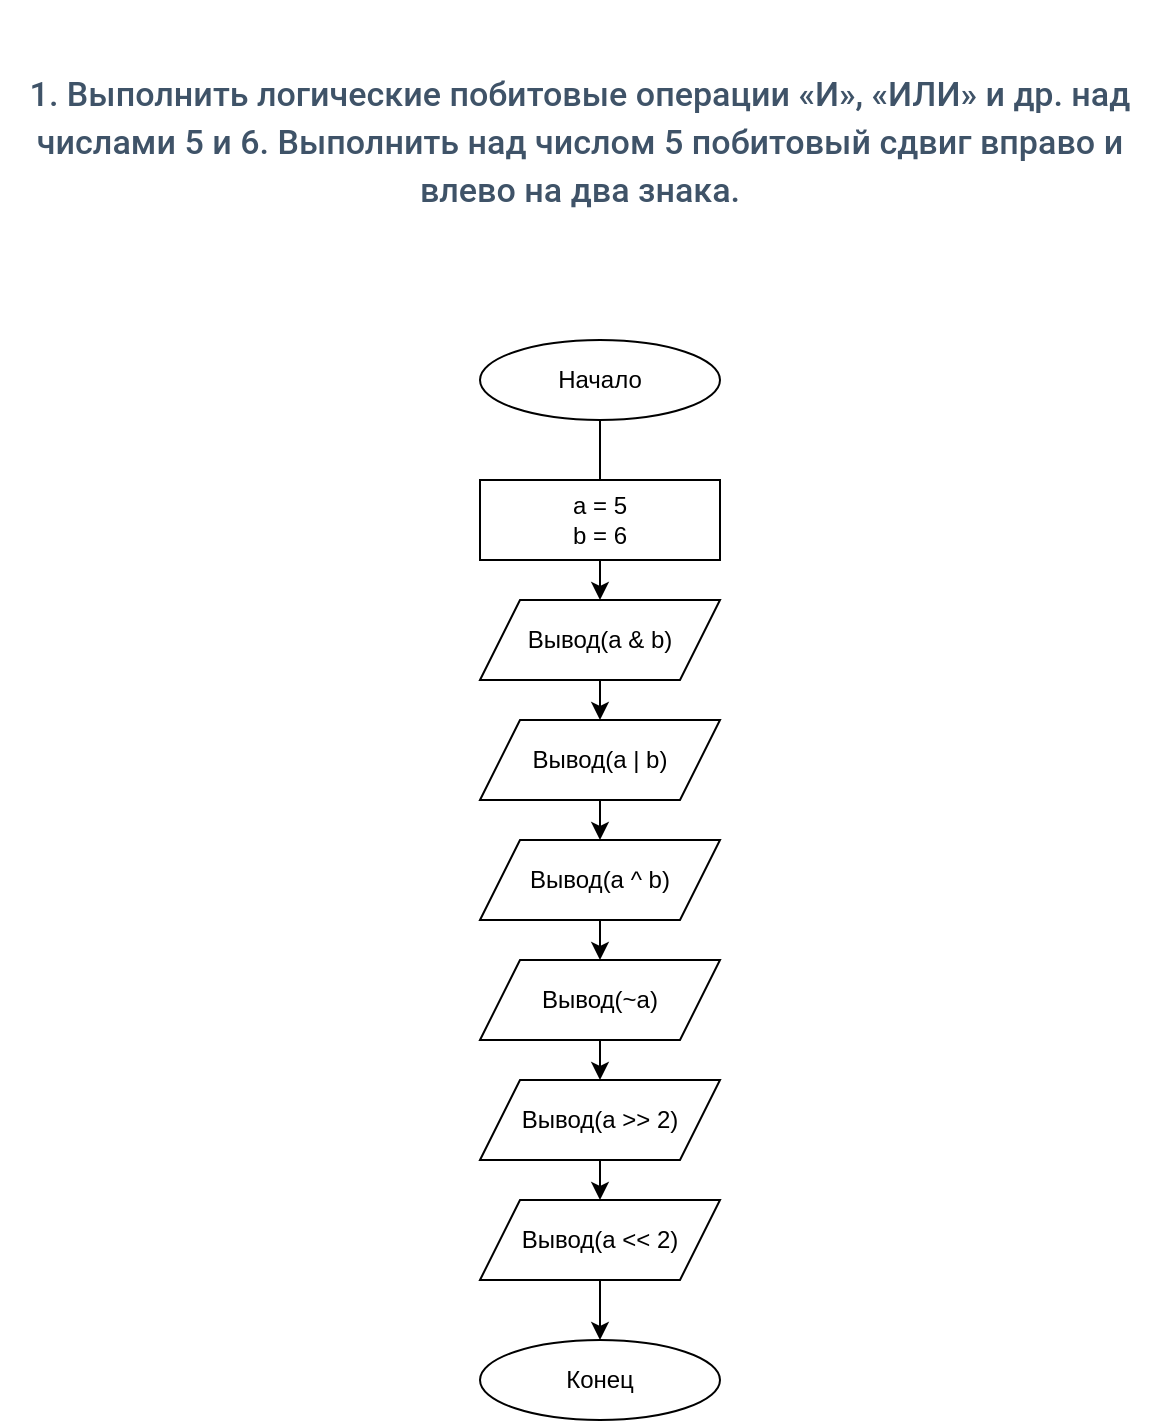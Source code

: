 <mxfile version="14.5.10" type="device" pages="4"><diagram id="XWhr_UxTKGgN84uC-dhX" name="Страница 1"><mxGraphModel dx="1278" dy="569" grid="1" gridSize="10" guides="1" tooltips="1" connect="1" arrows="1" fold="1" page="1" pageScale="1" pageWidth="827" pageHeight="1169" math="0" shadow="0"><root><mxCell id="0"/><mxCell id="1" parent="0"/><mxCell id="dWpNmbzjMJiRXJZ3FpeU-13" value="" style="edgeStyle=orthogonalEdgeStyle;rounded=0;orthogonalLoop=1;jettySize=auto;html=1;" parent="1" source="dWpNmbzjMJiRXJZ3FpeU-1" target="dWpNmbzjMJiRXJZ3FpeU-4" edge="1"><mxGeometry relative="1" as="geometry"/></mxCell><mxCell id="dWpNmbzjMJiRXJZ3FpeU-1" value="Начало" style="ellipse;whiteSpace=wrap;html=1;" parent="1" vertex="1"><mxGeometry x="330" y="200" width="120" height="40" as="geometry"/></mxCell><mxCell id="dWpNmbzjMJiRXJZ3FpeU-2" value="a = 5&lt;br&gt;b = 6" style="rounded=0;whiteSpace=wrap;html=1;" parent="1" vertex="1"><mxGeometry x="330" y="270" width="120" height="40" as="geometry"/></mxCell><mxCell id="dWpNmbzjMJiRXJZ3FpeU-16" style="edgeStyle=orthogonalEdgeStyle;rounded=0;orthogonalLoop=1;jettySize=auto;html=1;exitX=0.5;exitY=1;exitDx=0;exitDy=0;entryX=0.5;entryY=0;entryDx=0;entryDy=0;" parent="1" source="dWpNmbzjMJiRXJZ3FpeU-4" target="dWpNmbzjMJiRXJZ3FpeU-5" edge="1"><mxGeometry relative="1" as="geometry"/></mxCell><mxCell id="dWpNmbzjMJiRXJZ3FpeU-4" value="Вывод(a &amp;amp; b)" style="shape=parallelogram;perimeter=parallelogramPerimeter;whiteSpace=wrap;html=1;fixedSize=1;" parent="1" vertex="1"><mxGeometry x="330" y="330" width="120" height="40" as="geometry"/></mxCell><mxCell id="dWpNmbzjMJiRXJZ3FpeU-17" style="edgeStyle=orthogonalEdgeStyle;rounded=0;orthogonalLoop=1;jettySize=auto;html=1;exitX=0.5;exitY=1;exitDx=0;exitDy=0;entryX=0.5;entryY=0;entryDx=0;entryDy=0;" parent="1" source="dWpNmbzjMJiRXJZ3FpeU-5" target="dWpNmbzjMJiRXJZ3FpeU-6" edge="1"><mxGeometry relative="1" as="geometry"/></mxCell><mxCell id="dWpNmbzjMJiRXJZ3FpeU-5" value="Вывод(a | b)" style="shape=parallelogram;perimeter=parallelogramPerimeter;whiteSpace=wrap;html=1;fixedSize=1;" parent="1" vertex="1"><mxGeometry x="330" y="390" width="120" height="40" as="geometry"/></mxCell><mxCell id="dWpNmbzjMJiRXJZ3FpeU-18" style="edgeStyle=orthogonalEdgeStyle;rounded=0;orthogonalLoop=1;jettySize=auto;html=1;exitX=0.5;exitY=1;exitDx=0;exitDy=0;entryX=0.5;entryY=0;entryDx=0;entryDy=0;" parent="1" source="dWpNmbzjMJiRXJZ3FpeU-6" target="dWpNmbzjMJiRXJZ3FpeU-7" edge="1"><mxGeometry relative="1" as="geometry"/></mxCell><mxCell id="dWpNmbzjMJiRXJZ3FpeU-6" value="Вывод(a ^ b)" style="shape=parallelogram;perimeter=parallelogramPerimeter;whiteSpace=wrap;html=1;fixedSize=1;" parent="1" vertex="1"><mxGeometry x="330" y="450" width="120" height="40" as="geometry"/></mxCell><mxCell id="dWpNmbzjMJiRXJZ3FpeU-19" style="edgeStyle=orthogonalEdgeStyle;rounded=0;orthogonalLoop=1;jettySize=auto;html=1;exitX=0.5;exitY=1;exitDx=0;exitDy=0;entryX=0.5;entryY=0;entryDx=0;entryDy=0;" parent="1" source="dWpNmbzjMJiRXJZ3FpeU-7" target="dWpNmbzjMJiRXJZ3FpeU-8" edge="1"><mxGeometry relative="1" as="geometry"/></mxCell><mxCell id="dWpNmbzjMJiRXJZ3FpeU-7" value="Вывод(~a)" style="shape=parallelogram;perimeter=parallelogramPerimeter;whiteSpace=wrap;html=1;fixedSize=1;" parent="1" vertex="1"><mxGeometry x="330" y="510" width="120" height="40" as="geometry"/></mxCell><mxCell id="dWpNmbzjMJiRXJZ3FpeU-22" style="edgeStyle=orthogonalEdgeStyle;rounded=0;orthogonalLoop=1;jettySize=auto;html=1;exitX=0.5;exitY=1;exitDx=0;exitDy=0;entryX=0.5;entryY=0;entryDx=0;entryDy=0;" parent="1" source="dWpNmbzjMJiRXJZ3FpeU-8" target="dWpNmbzjMJiRXJZ3FpeU-9" edge="1"><mxGeometry relative="1" as="geometry"/></mxCell><mxCell id="dWpNmbzjMJiRXJZ3FpeU-8" value="Вывод(a &amp;gt;&amp;gt; 2)" style="shape=parallelogram;perimeter=parallelogramPerimeter;whiteSpace=wrap;html=1;fixedSize=1;" parent="1" vertex="1"><mxGeometry x="330" y="570" width="120" height="40" as="geometry"/></mxCell><mxCell id="dWpNmbzjMJiRXJZ3FpeU-23" style="edgeStyle=orthogonalEdgeStyle;rounded=0;orthogonalLoop=1;jettySize=auto;html=1;exitX=0.5;exitY=1;exitDx=0;exitDy=0;" parent="1" source="dWpNmbzjMJiRXJZ3FpeU-9" target="dWpNmbzjMJiRXJZ3FpeU-11" edge="1"><mxGeometry relative="1" as="geometry"/></mxCell><mxCell id="dWpNmbzjMJiRXJZ3FpeU-9" value="Вывод(a &amp;lt;&amp;lt; 2)" style="shape=parallelogram;perimeter=parallelogramPerimeter;whiteSpace=wrap;html=1;fixedSize=1;" parent="1" vertex="1"><mxGeometry x="330" y="630" width="120" height="40" as="geometry"/></mxCell><mxCell id="dWpNmbzjMJiRXJZ3FpeU-11" value="Конец" style="ellipse;whiteSpace=wrap;html=1;" parent="1" vertex="1"><mxGeometry x="330" y="700" width="120" height="40" as="geometry"/></mxCell><mxCell id="3crQ4QlMx2R1cD95kdGy-1" value="&lt;h3 style=&quot;box-sizing: border-box ; font-family: &amp;#34;roboto&amp;#34; , &amp;#34;san francisco&amp;#34; , &amp;#34;helvetica neue&amp;#34; , &amp;#34;helvetica&amp;#34; , &amp;#34;arial&amp;#34; ; font-weight: 500 ; line-height: 24px ; color: rgb(63 , 83 , 104) ; margin-top: 20px ; margin-bottom: 10px ; font-size: 17px ; background-color: rgb(255 , 255 , 255)&quot;&gt;1. Выполнить логические побитовые операции «И», «ИЛИ» и др. над числами 5 и 6. Выполнить над числом 5 побитовый сдвиг вправо и влево на два знака.&lt;/h3&gt;" style="text;html=1;strokeColor=none;fillColor=none;align=center;verticalAlign=middle;whiteSpace=wrap;rounded=0;" parent="1" vertex="1"><mxGeometry x="90" y="30" width="580" height="130" as="geometry"/></mxCell></root></mxGraphModel></diagram><diagram id="mv5HObNkUdu7X7VMm9IA" name="Страница 2"><mxGraphModel dx="1278" dy="569" grid="1" gridSize="10" guides="1" tooltips="1" connect="1" arrows="1" fold="1" page="1" pageScale="1" pageWidth="827" pageHeight="1169" math="0" shadow="0"><root><mxCell id="fd0bGrILB57muaQeYIln-0"/><mxCell id="fd0bGrILB57muaQeYIln-1" parent="fd0bGrILB57muaQeYIln-0"/><mxCell id="fd0bGrILB57muaQeYIln-10" style="edgeStyle=orthogonalEdgeStyle;rounded=0;orthogonalLoop=1;jettySize=auto;html=1;exitX=0.5;exitY=1;exitDx=0;exitDy=0;entryX=0.5;entryY=0;entryDx=0;entryDy=0;" parent="fd0bGrILB57muaQeYIln-1" source="fd0bGrILB57muaQeYIln-2" target="fd0bGrILB57muaQeYIln-3" edge="1"><mxGeometry relative="1" as="geometry"/></mxCell><mxCell id="fd0bGrILB57muaQeYIln-2" value="Начало" style="ellipse;whiteSpace=wrap;html=1;" parent="fd0bGrILB57muaQeYIln-1" vertex="1"><mxGeometry x="350" y="150" width="120" height="40" as="geometry"/></mxCell><mxCell id="fd0bGrILB57muaQeYIln-11" style="edgeStyle=orthogonalEdgeStyle;rounded=0;orthogonalLoop=1;jettySize=auto;html=1;exitX=0.5;exitY=1;exitDx=0;exitDy=0;entryX=0.5;entryY=0;entryDx=0;entryDy=0;" parent="fd0bGrILB57muaQeYIln-1" source="fd0bGrILB57muaQeYIln-3" target="fd0bGrILB57muaQeYIln-4" edge="1"><mxGeometry relative="1" as="geometry"/></mxCell><mxCell id="fd0bGrILB57muaQeYIln-3" value="Вывод &quot;введите координаты 2х точек" style="shape=parallelogram;perimeter=parallelogramPerimeter;whiteSpace=wrap;html=1;fixedSize=1;" parent="fd0bGrILB57muaQeYIln-1" vertex="1"><mxGeometry x="335" y="210" width="150" height="40" as="geometry"/></mxCell><mxCell id="fd0bGrILB57muaQeYIln-13" style="edgeStyle=orthogonalEdgeStyle;rounded=0;orthogonalLoop=1;jettySize=auto;html=1;exitX=0.5;exitY=1;exitDx=0;exitDy=0;entryX=0.5;entryY=0;entryDx=0;entryDy=0;" parent="fd0bGrILB57muaQeYIln-1" source="fd0bGrILB57muaQeYIln-4" target="fd0bGrILB57muaQeYIln-5" edge="1"><mxGeometry relative="1" as="geometry"/></mxCell><mxCell id="fd0bGrILB57muaQeYIln-4" value="Ввод x1,y1" style="shape=parallelogram;perimeter=parallelogramPerimeter;whiteSpace=wrap;html=1;fixedSize=1;" parent="fd0bGrILB57muaQeYIln-1" vertex="1"><mxGeometry x="335" y="270" width="140" height="40" as="geometry"/></mxCell><mxCell id="fd0bGrILB57muaQeYIln-14" style="edgeStyle=orthogonalEdgeStyle;rounded=0;orthogonalLoop=1;jettySize=auto;html=1;exitX=0.5;exitY=1;exitDx=0;exitDy=0;entryX=0.5;entryY=0;entryDx=0;entryDy=0;" parent="fd0bGrILB57muaQeYIln-1" source="fd0bGrILB57muaQeYIln-5" target="fd0bGrILB57muaQeYIln-6" edge="1"><mxGeometry relative="1" as="geometry"/></mxCell><mxCell id="fd0bGrILB57muaQeYIln-5" value="Ввод x2,y2" style="shape=parallelogram;perimeter=parallelogramPerimeter;whiteSpace=wrap;html=1;fixedSize=1;" parent="fd0bGrILB57muaQeYIln-1" vertex="1"><mxGeometry x="330" y="330" width="140" height="40" as="geometry"/></mxCell><mxCell id="fd0bGrILB57muaQeYIln-15" style="edgeStyle=orthogonalEdgeStyle;rounded=0;orthogonalLoop=1;jettySize=auto;html=1;exitX=0.5;exitY=1;exitDx=0;exitDy=0;entryX=0.5;entryY=0;entryDx=0;entryDy=0;" parent="fd0bGrILB57muaQeYIln-1" source="fd0bGrILB57muaQeYIln-6" target="fd0bGrILB57muaQeYIln-7" edge="1"><mxGeometry relative="1" as="geometry"/></mxCell><mxCell id="fd0bGrILB57muaQeYIln-6" value="Вычислить значение k = (y1-y1)/(x1-x2)" style="rounded=0;whiteSpace=wrap;html=1;" parent="fd0bGrILB57muaQeYIln-1" vertex="1"><mxGeometry x="335" y="390" width="120" height="40" as="geometry"/></mxCell><mxCell id="fd0bGrILB57muaQeYIln-16" style="edgeStyle=orthogonalEdgeStyle;rounded=0;orthogonalLoop=1;jettySize=auto;html=1;exitX=0.5;exitY=1;exitDx=0;exitDy=0;entryX=0.5;entryY=0;entryDx=0;entryDy=0;" parent="fd0bGrILB57muaQeYIln-1" source="fd0bGrILB57muaQeYIln-7" target="fd0bGrILB57muaQeYIln-8" edge="1"><mxGeometry relative="1" as="geometry"/></mxCell><mxCell id="fd0bGrILB57muaQeYIln-7" value="Вычислить значение b = y2 - k*x2&amp;nbsp;" style="rounded=0;whiteSpace=wrap;html=1;" parent="fd0bGrILB57muaQeYIln-1" vertex="1"><mxGeometry x="335" y="460" width="120" height="40" as="geometry"/></mxCell><mxCell id="fd0bGrILB57muaQeYIln-17" style="edgeStyle=orthogonalEdgeStyle;rounded=0;orthogonalLoop=1;jettySize=auto;html=1;exitX=0.5;exitY=1;exitDx=0;exitDy=0;entryX=0.5;entryY=0;entryDx=0;entryDy=0;" parent="fd0bGrILB57muaQeYIln-1" source="fd0bGrILB57muaQeYIln-8" target="fd0bGrILB57muaQeYIln-9" edge="1"><mxGeometry relative="1" as="geometry"/></mxCell><mxCell id="fd0bGrILB57muaQeYIln-8" value="Вывод конечного уравнения y = kx+b" style="shape=parallelogram;perimeter=parallelogramPerimeter;whiteSpace=wrap;html=1;fixedSize=1;" parent="fd0bGrILB57muaQeYIln-1" vertex="1"><mxGeometry x="320" y="530" width="150" height="40" as="geometry"/></mxCell><mxCell id="fd0bGrILB57muaQeYIln-9" value="Конец" style="ellipse;whiteSpace=wrap;html=1;" parent="fd0bGrILB57muaQeYIln-1" vertex="1"><mxGeometry x="334" y="600" width="120" height="40" as="geometry"/></mxCell><mxCell id="X4a_vYW2JPgIW8EApWxX-0" value="&lt;h3 style=&quot;box-sizing: border-box ; font-family: &amp;#34;roboto&amp;#34; , &amp;#34;san francisco&amp;#34; , &amp;#34;helvetica neue&amp;#34; , &amp;#34;helvetica&amp;#34; , &amp;#34;arial&amp;#34; ; font-weight: 500 ; line-height: 24px ; color: rgb(63 , 83 , 104) ; margin-top: 20px ; margin-bottom: 10px ; font-size: 17px ; background-color: rgb(255 , 255 , 255)&quot;&gt;2. По введенным пользователем координатам двух точек вывести уравнение прямой вида&amp;nbsp;&lt;code style=&quot;box-sizing: border-box ; font-family: &amp;#34;menlo&amp;#34; , &amp;#34;monaco&amp;#34; , &amp;#34;consolas&amp;#34; , &amp;#34;courier new&amp;#34; , monospace ; font-size: 15.3px ; color: rgb(199 , 37 , 78) ; background-color: rgb(249 , 242 , 244) ; border-radius: 4px ; padding: 2px 4px&quot;&gt;y = kx + b&lt;/code&gt;, проходящей через эти точки.&lt;/h3&gt;" style="text;html=1;strokeColor=none;fillColor=none;align=center;verticalAlign=middle;whiteSpace=wrap;rounded=0;" parent="fd0bGrILB57muaQeYIln-1" vertex="1"><mxGeometry x="140" y="20" width="580" height="100" as="geometry"/></mxCell></root></mxGraphModel></diagram><diagram id="kmCBI2rYO4x1K9TgG82d" name="Страница 3"><mxGraphModel dx="1278" dy="569" grid="1" gridSize="10" guides="1" tooltips="1" connect="1" arrows="1" fold="1" page="1" pageScale="1" pageWidth="827" pageHeight="1169" math="0" shadow="0"><root><mxCell id="6x3Ct0UjFRZuwOXduV4z-0"/><mxCell id="6x3Ct0UjFRZuwOXduV4z-1" parent="6x3Ct0UjFRZuwOXduV4z-0"/><mxCell id="6x3Ct0UjFRZuwOXduV4z-10" style="edgeStyle=orthogonalEdgeStyle;rounded=0;orthogonalLoop=1;jettySize=auto;html=1;exitX=0.5;exitY=1;exitDx=0;exitDy=0;" parent="6x3Ct0UjFRZuwOXduV4z-1" source="6x3Ct0UjFRZuwOXduV4z-2" target="6x3Ct0UjFRZuwOXduV4z-3" edge="1"><mxGeometry relative="1" as="geometry"/></mxCell><mxCell id="6x3Ct0UjFRZuwOXduV4z-2" value="Начало" style="ellipse;whiteSpace=wrap;html=1;" parent="6x3Ct0UjFRZuwOXduV4z-1" vertex="1"><mxGeometry x="370" y="200" width="120" height="40" as="geometry"/></mxCell><mxCell id="6x3Ct0UjFRZuwOXduV4z-21" style="edgeStyle=orthogonalEdgeStyle;rounded=0;orthogonalLoop=1;jettySize=auto;html=1;exitX=0.5;exitY=1;exitDx=0;exitDy=0;entryX=0.449;entryY=-0.03;entryDx=0;entryDy=0;entryPerimeter=0;" parent="6x3Ct0UjFRZuwOXduV4z-1" source="6x3Ct0UjFRZuwOXduV4z-3" target="6x3Ct0UjFRZuwOXduV4z-20" edge="1"><mxGeometry relative="1" as="geometry"/></mxCell><mxCell id="6x3Ct0UjFRZuwOXduV4z-3" value="создаем переменную со строкой алфавита" style="rounded=0;whiteSpace=wrap;html=1;" parent="6x3Ct0UjFRZuwOXduV4z-1" vertex="1"><mxGeometry x="370" y="270" width="120" height="40" as="geometry"/></mxCell><mxCell id="6x3Ct0UjFRZuwOXduV4z-12" style="edgeStyle=orthogonalEdgeStyle;rounded=0;orthogonalLoop=1;jettySize=auto;html=1;exitX=0.5;exitY=1;exitDx=0;exitDy=0;entryX=0.5;entryY=0;entryDx=0;entryDy=0;" parent="6x3Ct0UjFRZuwOXduV4z-1" source="6x3Ct0UjFRZuwOXduV4z-4" target="6x3Ct0UjFRZuwOXduV4z-5" edge="1"><mxGeometry relative="1" as="geometry"/></mxCell><mxCell id="6x3Ct0UjFRZuwOXduV4z-4" value="ввод a = буква начала среза" style="shape=parallelogram;perimeter=parallelogramPerimeter;whiteSpace=wrap;html=1;fixedSize=1;" parent="6x3Ct0UjFRZuwOXduV4z-1" vertex="1"><mxGeometry x="340" y="390" width="190" height="40" as="geometry"/></mxCell><mxCell id="6x3Ct0UjFRZuwOXduV4z-13" style="edgeStyle=orthogonalEdgeStyle;rounded=0;orthogonalLoop=1;jettySize=auto;html=1;exitX=0.5;exitY=1;exitDx=0;exitDy=0;entryX=0.5;entryY=0;entryDx=0;entryDy=0;" parent="6x3Ct0UjFRZuwOXduV4z-1" source="6x3Ct0UjFRZuwOXduV4z-5" target="6x3Ct0UjFRZuwOXduV4z-6" edge="1"><mxGeometry relative="1" as="geometry"/></mxCell><mxCell id="6x3Ct0UjFRZuwOXduV4z-5" value="ввод b = буква конца среза" style="shape=parallelogram;perimeter=parallelogramPerimeter;whiteSpace=wrap;html=1;fixedSize=1;" parent="6x3Ct0UjFRZuwOXduV4z-1" vertex="1"><mxGeometry x="340" y="460" width="180" height="40" as="geometry"/></mxCell><mxCell id="6x3Ct0UjFRZuwOXduV4z-18" style="edgeStyle=orthogonalEdgeStyle;rounded=0;orthogonalLoop=1;jettySize=auto;html=1;exitX=0.5;exitY=1;exitDx=0;exitDy=0;entryX=0.5;entryY=0;entryDx=0;entryDy=0;" parent="6x3Ct0UjFRZuwOXduV4z-1" source="6x3Ct0UjFRZuwOXduV4z-6" target="6x3Ct0UjFRZuwOXduV4z-17" edge="1"><mxGeometry relative="1" as="geometry"/></mxCell><mxCell id="6x3Ct0UjFRZuwOXduV4z-6" value="x = позиция первой буквы в строке +1" style="rounded=0;whiteSpace=wrap;html=1;" parent="6x3Ct0UjFRZuwOXduV4z-1" vertex="1"><mxGeometry x="365" y="520" width="120" height="40" as="geometry"/></mxCell><mxCell id="6x3Ct0UjFRZuwOXduV4z-15" style="edgeStyle=orthogonalEdgeStyle;rounded=0;orthogonalLoop=1;jettySize=auto;html=1;exitX=0.5;exitY=1;exitDx=0;exitDy=0;entryX=0.5;entryY=0;entryDx=0;entryDy=0;" parent="6x3Ct0UjFRZuwOXduV4z-1" source="6x3Ct0UjFRZuwOXduV4z-7" target="6x3Ct0UjFRZuwOXduV4z-8" edge="1"><mxGeometry relative="1" as="geometry"/></mxCell><mxCell id="6x3Ct0UjFRZuwOXduV4z-7" value="c = (модуль разницы между x и y) -1" style="rounded=0;whiteSpace=wrap;html=1;" parent="6x3Ct0UjFRZuwOXduV4z-1" vertex="1"><mxGeometry x="365" y="660" width="120" height="40" as="geometry"/></mxCell><mxCell id="6x3Ct0UjFRZuwOXduV4z-16" style="edgeStyle=orthogonalEdgeStyle;rounded=0;orthogonalLoop=1;jettySize=auto;html=1;exitX=0.5;exitY=1;exitDx=0;exitDy=0;entryX=0.5;entryY=0;entryDx=0;entryDy=0;" parent="6x3Ct0UjFRZuwOXduV4z-1" source="6x3Ct0UjFRZuwOXduV4z-8" target="6x3Ct0UjFRZuwOXduV4z-9" edge="1"><mxGeometry relative="1" as="geometry"/></mxCell><mxCell id="6x3Ct0UjFRZuwOXduV4z-8" value="Вывод x,y,c" style="shape=parallelogram;perimeter=parallelogramPerimeter;whiteSpace=wrap;html=1;fixedSize=1;" parent="6x3Ct0UjFRZuwOXduV4z-1" vertex="1"><mxGeometry x="365" y="730" width="120" height="40" as="geometry"/></mxCell><mxCell id="6x3Ct0UjFRZuwOXduV4z-9" value="Конец" style="ellipse;whiteSpace=wrap;html=1;" parent="6x3Ct0UjFRZuwOXduV4z-1" vertex="1"><mxGeometry x="365" y="800" width="120" height="40" as="geometry"/></mxCell><mxCell id="6x3Ct0UjFRZuwOXduV4z-19" style="edgeStyle=orthogonalEdgeStyle;rounded=0;orthogonalLoop=1;jettySize=auto;html=1;exitX=0.5;exitY=1;exitDx=0;exitDy=0;" parent="6x3Ct0UjFRZuwOXduV4z-1" source="6x3Ct0UjFRZuwOXduV4z-17" target="6x3Ct0UjFRZuwOXduV4z-7" edge="1"><mxGeometry relative="1" as="geometry"/></mxCell><mxCell id="6x3Ct0UjFRZuwOXduV4z-17" value="&lt;span&gt;y = позиция второй буквы в строке +1&lt;/span&gt;" style="rounded=0;whiteSpace=wrap;html=1;" parent="6x3Ct0UjFRZuwOXduV4z-1" vertex="1"><mxGeometry x="365" y="590" width="120" height="40" as="geometry"/></mxCell><mxCell id="6x3Ct0UjFRZuwOXduV4z-22" style="edgeStyle=orthogonalEdgeStyle;rounded=0;orthogonalLoop=1;jettySize=auto;html=1;exitX=0.5;exitY=1;exitDx=0;exitDy=0;entryX=0.5;entryY=0;entryDx=0;entryDy=0;" parent="6x3Ct0UjFRZuwOXduV4z-1" source="6x3Ct0UjFRZuwOXduV4z-20" target="6x3Ct0UjFRZuwOXduV4z-4" edge="1"><mxGeometry relative="1" as="geometry"/></mxCell><mxCell id="6x3Ct0UjFRZuwOXduV4z-20" value="Вывод тебований к пользователю" style="shape=parallelogram;perimeter=parallelogramPerimeter;whiteSpace=wrap;html=1;fixedSize=1;" parent="6x3Ct0UjFRZuwOXduV4z-1" vertex="1"><mxGeometry x="360" y="330" width="150" height="40" as="geometry"/></mxCell><mxCell id="jJGPQjH0CyA4xz96O3Sx-0" value="&lt;h3 style=&quot;box-sizing: border-box ; font-family: &amp;#34;roboto&amp;#34; , &amp;#34;san francisco&amp;#34; , &amp;#34;helvetica neue&amp;#34; , &amp;#34;helvetica&amp;#34; , &amp;#34;arial&amp;#34; ; font-weight: 500 ; line-height: 24px ; color: rgb(63 , 83 , 104) ; margin-top: 20px ; margin-bottom: 10px ; font-size: 17px ; background-color: rgb(255 , 255 , 255)&quot;&gt;4. Пользователь вводит две буквы. Определить, на каких местах алфавита они стоят, и сколько между ними находится букв.&lt;/h3&gt;" style="text;html=1;strokeColor=none;fillColor=none;align=center;verticalAlign=middle;whiteSpace=wrap;rounded=0;" parent="6x3Ct0UjFRZuwOXduV4z-1" vertex="1"><mxGeometry x="180" y="40" width="510" height="80" as="geometry"/></mxCell></root></mxGraphModel></diagram><diagram id="59AEr4yDZfc7EKsWoRjV" name="Страница 4"><mxGraphModel dx="1278" dy="1738" grid="1" gridSize="10" guides="1" tooltips="1" connect="1" arrows="1" fold="1" page="1" pageScale="1" pageWidth="827" pageHeight="1169" math="0" shadow="0"><root><mxCell id="FwTx0me79j5JN734hK6B-0"/><mxCell id="FwTx0me79j5JN734hK6B-1" parent="FwTx0me79j5JN734hK6B-0"/><mxCell id="FwTx0me79j5JN734hK6B-6" style="edgeStyle=orthogonalEdgeStyle;rounded=0;orthogonalLoop=1;jettySize=auto;html=1;exitX=0.5;exitY=1;exitDx=0;exitDy=0;entryX=0.5;entryY=0;entryDx=0;entryDy=0;" parent="FwTx0me79j5JN734hK6B-1" source="FwTx0me79j5JN734hK6B-2" target="FwTx0me79j5JN734hK6B-4" edge="1"><mxGeometry relative="1" as="geometry"/></mxCell><mxCell id="FwTx0me79j5JN734hK6B-2" value="Начало" style="ellipse;whiteSpace=wrap;html=1;" parent="FwTx0me79j5JN734hK6B-1" vertex="1"><mxGeometry x="336.25" y="-1020" width="120" height="40" as="geometry"/></mxCell><mxCell id="FwTx0me79j5JN734hK6B-8" style="edgeStyle=orthogonalEdgeStyle;rounded=0;orthogonalLoop=1;jettySize=auto;html=1;exitX=0.5;exitY=1;exitDx=0;exitDy=0;entryX=0.5;entryY=0;entryDx=0;entryDy=0;" parent="FwTx0me79j5JN734hK6B-1" source="FwTx0me79j5JN734hK6B-3" target="FwTx0me79j5JN734hK6B-5" edge="1"><mxGeometry relative="1" as="geometry"/></mxCell><mxCell id="FwTx0me79j5JN734hK6B-3" value="Ввод a = номеру необходимой буквы" style="shape=parallelogram;perimeter=parallelogramPerimeter;whiteSpace=wrap;html=1;fixedSize=1;" parent="FwTx0me79j5JN734hK6B-1" vertex="1"><mxGeometry x="323.75" y="-850" width="145" height="50" as="geometry"/></mxCell><mxCell id="FwTx0me79j5JN734hK6B-7" style="edgeStyle=orthogonalEdgeStyle;rounded=0;orthogonalLoop=1;jettySize=auto;html=1;exitX=0.5;exitY=1;exitDx=0;exitDy=0;entryX=0.553;entryY=-0.008;entryDx=0;entryDy=0;entryPerimeter=0;" parent="FwTx0me79j5JN734hK6B-1" source="FwTx0me79j5JN734hK6B-4" target="FwTx0me79j5JN734hK6B-3" edge="1"><mxGeometry relative="1" as="geometry"/></mxCell><mxCell id="FwTx0me79j5JN734hK6B-4" value="Создание переменной со строкой алфавита" style="rounded=0;whiteSpace=wrap;html=1;" parent="FwTx0me79j5JN734hK6B-1" vertex="1"><mxGeometry x="340" y="-950" width="120" height="60" as="geometry"/></mxCell><mxCell id="FwTx0me79j5JN734hK6B-10" style="edgeStyle=orthogonalEdgeStyle;rounded=0;orthogonalLoop=1;jettySize=auto;html=1;exitX=0.5;exitY=1;exitDx=0;exitDy=0;entryX=0.5;entryY=0;entryDx=0;entryDy=0;" parent="FwTx0me79j5JN734hK6B-1" source="FwTx0me79j5JN734hK6B-5" target="FwTx0me79j5JN734hK6B-9" edge="1"><mxGeometry relative="1" as="geometry"/></mxCell><mxCell id="FwTx0me79j5JN734hK6B-5" value="Вывод буквы в строке по индексу(a -1)" style="shape=parallelogram;perimeter=parallelogramPerimeter;whiteSpace=wrap;html=1;fixedSize=1;" parent="FwTx0me79j5JN734hK6B-1" vertex="1"><mxGeometry x="310" y="-760" width="172.5" height="60" as="geometry"/></mxCell><mxCell id="FwTx0me79j5JN734hK6B-9" value="Конец" style="ellipse;whiteSpace=wrap;html=1;" parent="FwTx0me79j5JN734hK6B-1" vertex="1"><mxGeometry x="336.25" y="-650" width="120" height="40" as="geometry"/></mxCell><mxCell id="D55KnIt0uXjW3l3CK0hH-0" value="&lt;h3 style=&quot;box-sizing: border-box ; font-family: &amp;#34;roboto&amp;#34; , &amp;#34;san francisco&amp;#34; , &amp;#34;helvetica neue&amp;#34; , &amp;#34;helvetica&amp;#34; , &amp;#34;arial&amp;#34; ; font-weight: 500 ; line-height: 24px ; color: rgb(63 , 83 , 104) ; margin-top: 20px ; margin-bottom: 10px ; font-size: 17px ; background-color: rgb(255 , 255 , 255)&quot;&gt;5. Пользователь вводит номер буквы в алфавите. Определить, какая это буква.&lt;/h3&gt;" style="text;html=1;strokeColor=none;fillColor=none;align=center;verticalAlign=middle;whiteSpace=wrap;rounded=0;" parent="FwTx0me79j5JN734hK6B-1" vertex="1"><mxGeometry x="160" y="-1120" width="490" height="20" as="geometry"/></mxCell></root></mxGraphModel></diagram></mxfile>
